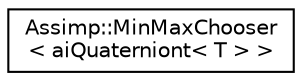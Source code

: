 digraph "Graphical Class Hierarchy"
{
  edge [fontname="Helvetica",fontsize="10",labelfontname="Helvetica",labelfontsize="10"];
  node [fontname="Helvetica",fontsize="10",shape=record];
  rankdir="LR";
  Node1 [label="Assimp::MinMaxChooser\l\< aiQuaterniont\< T \> \>",height=0.2,width=0.4,color="black", fillcolor="white", style="filled",URL="$struct_assimp_1_1_min_max_chooser_3_01ai_quaterniont_3_01_t_01_4_01_4.html"];
}
